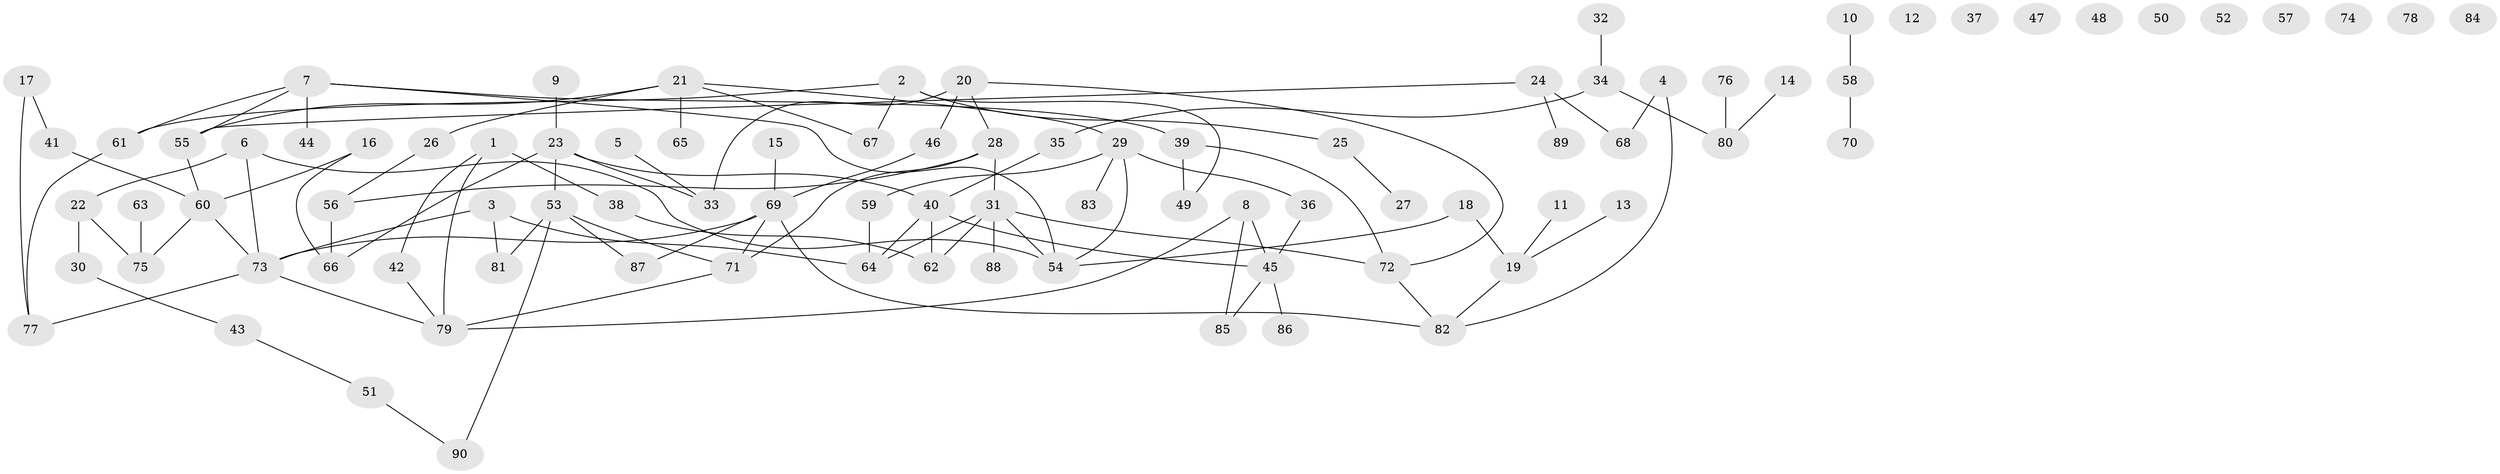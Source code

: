 // coarse degree distribution, {2: 0.24444444444444444, 1: 0.17777777777777778, 0: 0.2222222222222222, 5: 0.08888888888888889, 4: 0.08888888888888889, 3: 0.1111111111111111, 7: 0.022222222222222223, 6: 0.022222222222222223, 10: 0.022222222222222223}
// Generated by graph-tools (version 1.1) at 2025/43/03/04/25 21:43:06]
// undirected, 90 vertices, 109 edges
graph export_dot {
graph [start="1"]
  node [color=gray90,style=filled];
  1;
  2;
  3;
  4;
  5;
  6;
  7;
  8;
  9;
  10;
  11;
  12;
  13;
  14;
  15;
  16;
  17;
  18;
  19;
  20;
  21;
  22;
  23;
  24;
  25;
  26;
  27;
  28;
  29;
  30;
  31;
  32;
  33;
  34;
  35;
  36;
  37;
  38;
  39;
  40;
  41;
  42;
  43;
  44;
  45;
  46;
  47;
  48;
  49;
  50;
  51;
  52;
  53;
  54;
  55;
  56;
  57;
  58;
  59;
  60;
  61;
  62;
  63;
  64;
  65;
  66;
  67;
  68;
  69;
  70;
  71;
  72;
  73;
  74;
  75;
  76;
  77;
  78;
  79;
  80;
  81;
  82;
  83;
  84;
  85;
  86;
  87;
  88;
  89;
  90;
  1 -- 38;
  1 -- 42;
  1 -- 79;
  2 -- 25;
  2 -- 49;
  2 -- 61;
  2 -- 67;
  3 -- 64;
  3 -- 73;
  3 -- 81;
  4 -- 68;
  4 -- 82;
  5 -- 33;
  6 -- 22;
  6 -- 54;
  6 -- 73;
  7 -- 39;
  7 -- 44;
  7 -- 54;
  7 -- 55;
  7 -- 61;
  8 -- 45;
  8 -- 79;
  8 -- 85;
  9 -- 23;
  10 -- 58;
  11 -- 19;
  13 -- 19;
  14 -- 80;
  15 -- 69;
  16 -- 60;
  16 -- 66;
  17 -- 41;
  17 -- 77;
  18 -- 19;
  18 -- 54;
  19 -- 82;
  20 -- 28;
  20 -- 33;
  20 -- 46;
  20 -- 72;
  21 -- 26;
  21 -- 29;
  21 -- 55;
  21 -- 65;
  21 -- 67;
  22 -- 30;
  22 -- 75;
  23 -- 33;
  23 -- 40;
  23 -- 53;
  23 -- 66;
  24 -- 55;
  24 -- 68;
  24 -- 89;
  25 -- 27;
  26 -- 56;
  28 -- 31;
  28 -- 56;
  28 -- 71;
  29 -- 36;
  29 -- 54;
  29 -- 59;
  29 -- 83;
  30 -- 43;
  31 -- 54;
  31 -- 62;
  31 -- 64;
  31 -- 72;
  31 -- 88;
  32 -- 34;
  34 -- 35;
  34 -- 80;
  35 -- 40;
  36 -- 45;
  38 -- 62;
  39 -- 49;
  39 -- 72;
  40 -- 45;
  40 -- 62;
  40 -- 64;
  41 -- 60;
  42 -- 79;
  43 -- 51;
  45 -- 85;
  45 -- 86;
  46 -- 69;
  51 -- 90;
  53 -- 71;
  53 -- 81;
  53 -- 87;
  53 -- 90;
  55 -- 60;
  56 -- 66;
  58 -- 70;
  59 -- 64;
  60 -- 73;
  60 -- 75;
  61 -- 77;
  63 -- 75;
  69 -- 71;
  69 -- 73;
  69 -- 82;
  69 -- 87;
  71 -- 79;
  72 -- 82;
  73 -- 77;
  73 -- 79;
  76 -- 80;
}
